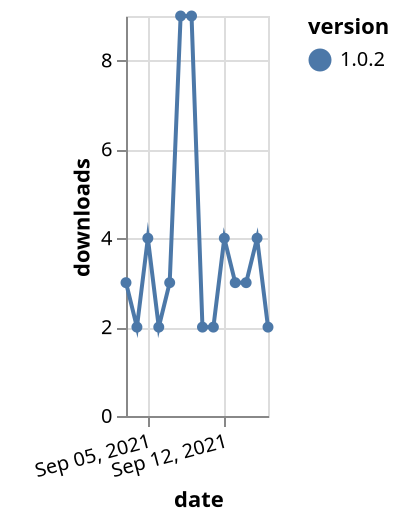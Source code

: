 {"$schema": "https://vega.github.io/schema/vega-lite/v5.json", "description": "A simple bar chart with embedded data.", "data": {"values": [{"date": "2021-09-03", "total": 5006, "delta": 3, "version": "1.0.2"}, {"date": "2021-09-04", "total": 5008, "delta": 2, "version": "1.0.2"}, {"date": "2021-09-05", "total": 5012, "delta": 4, "version": "1.0.2"}, {"date": "2021-09-06", "total": 5014, "delta": 2, "version": "1.0.2"}, {"date": "2021-09-07", "total": 5017, "delta": 3, "version": "1.0.2"}, {"date": "2021-09-08", "total": 5026, "delta": 9, "version": "1.0.2"}, {"date": "2021-09-09", "total": 5035, "delta": 9, "version": "1.0.2"}, {"date": "2021-09-10", "total": 5037, "delta": 2, "version": "1.0.2"}, {"date": "2021-09-11", "total": 5039, "delta": 2, "version": "1.0.2"}, {"date": "2021-09-12", "total": 5043, "delta": 4, "version": "1.0.2"}, {"date": "2021-09-13", "total": 5046, "delta": 3, "version": "1.0.2"}, {"date": "2021-09-14", "total": 5049, "delta": 3, "version": "1.0.2"}, {"date": "2021-09-15", "total": 5053, "delta": 4, "version": "1.0.2"}, {"date": "2021-09-16", "total": 5055, "delta": 2, "version": "1.0.2"}]}, "width": "container", "mark": {"type": "line", "point": {"filled": true}}, "encoding": {"x": {"field": "date", "type": "temporal", "timeUnit": "yearmonthdate", "title": "date", "axis": {"labelAngle": -15}}, "y": {"field": "delta", "type": "quantitative", "title": "downloads"}, "color": {"field": "version", "type": "nominal"}, "tooltip": {"field": "delta"}}}
